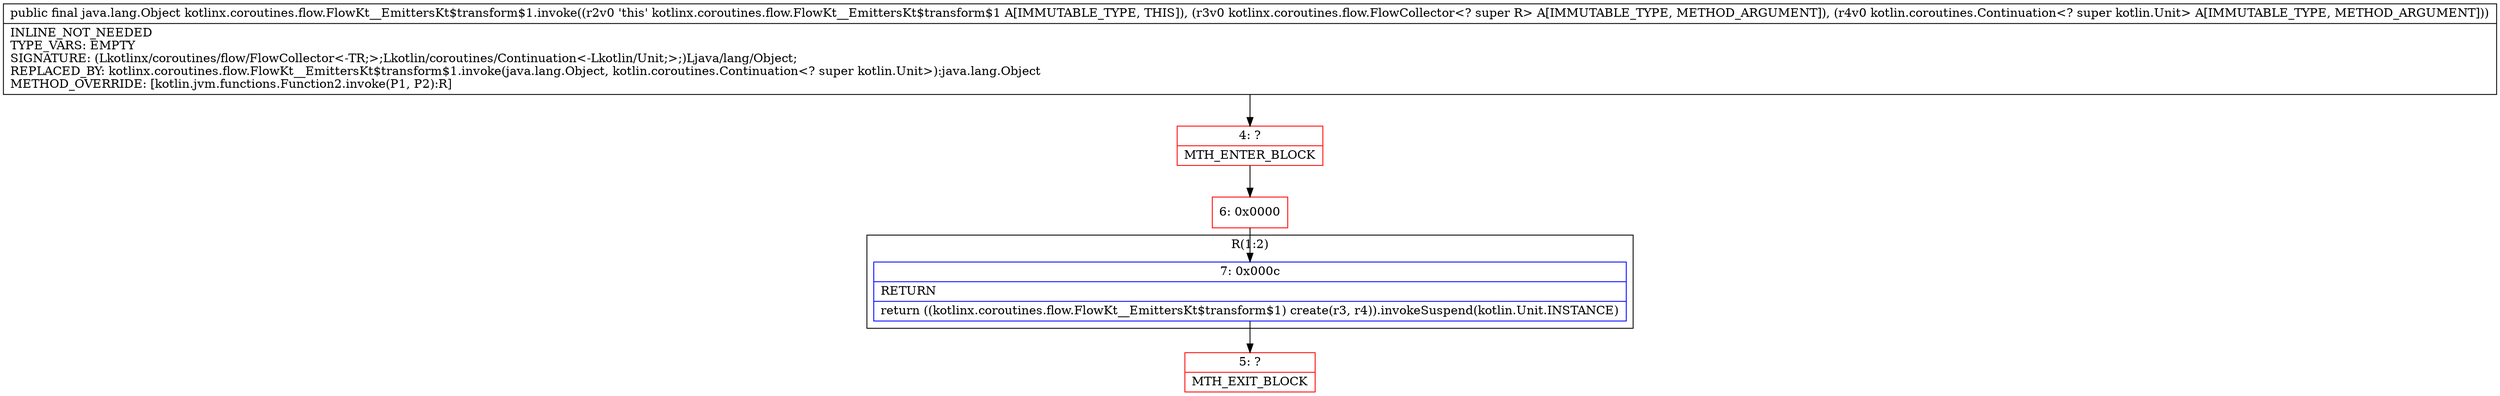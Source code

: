 digraph "CFG forkotlinx.coroutines.flow.FlowKt__EmittersKt$transform$1.invoke(Lkotlinx\/coroutines\/flow\/FlowCollector;Lkotlin\/coroutines\/Continuation;)Ljava\/lang\/Object;" {
subgraph cluster_Region_692595490 {
label = "R(1:2)";
node [shape=record,color=blue];
Node_7 [shape=record,label="{7\:\ 0x000c|RETURN\l|return ((kotlinx.coroutines.flow.FlowKt__EmittersKt$transform$1) create(r3, r4)).invokeSuspend(kotlin.Unit.INSTANCE)\l}"];
}
Node_4 [shape=record,color=red,label="{4\:\ ?|MTH_ENTER_BLOCK\l}"];
Node_6 [shape=record,color=red,label="{6\:\ 0x0000}"];
Node_5 [shape=record,color=red,label="{5\:\ ?|MTH_EXIT_BLOCK\l}"];
MethodNode[shape=record,label="{public final java.lang.Object kotlinx.coroutines.flow.FlowKt__EmittersKt$transform$1.invoke((r2v0 'this' kotlinx.coroutines.flow.FlowKt__EmittersKt$transform$1 A[IMMUTABLE_TYPE, THIS]), (r3v0 kotlinx.coroutines.flow.FlowCollector\<? super R\> A[IMMUTABLE_TYPE, METHOD_ARGUMENT]), (r4v0 kotlin.coroutines.Continuation\<? super kotlin.Unit\> A[IMMUTABLE_TYPE, METHOD_ARGUMENT]))  | INLINE_NOT_NEEDED\lTYPE_VARS: EMPTY\lSIGNATURE: (Lkotlinx\/coroutines\/flow\/FlowCollector\<\-TR;\>;Lkotlin\/coroutines\/Continuation\<\-Lkotlin\/Unit;\>;)Ljava\/lang\/Object;\lREPLACED_BY: kotlinx.coroutines.flow.FlowKt__EmittersKt$transform$1.invoke(java.lang.Object, kotlin.coroutines.Continuation\<? super kotlin.Unit\>):java.lang.Object\lMETHOD_OVERRIDE: [kotlin.jvm.functions.Function2.invoke(P1, P2):R]\l}"];
MethodNode -> Node_4;Node_7 -> Node_5;
Node_4 -> Node_6;
Node_6 -> Node_7;
}

